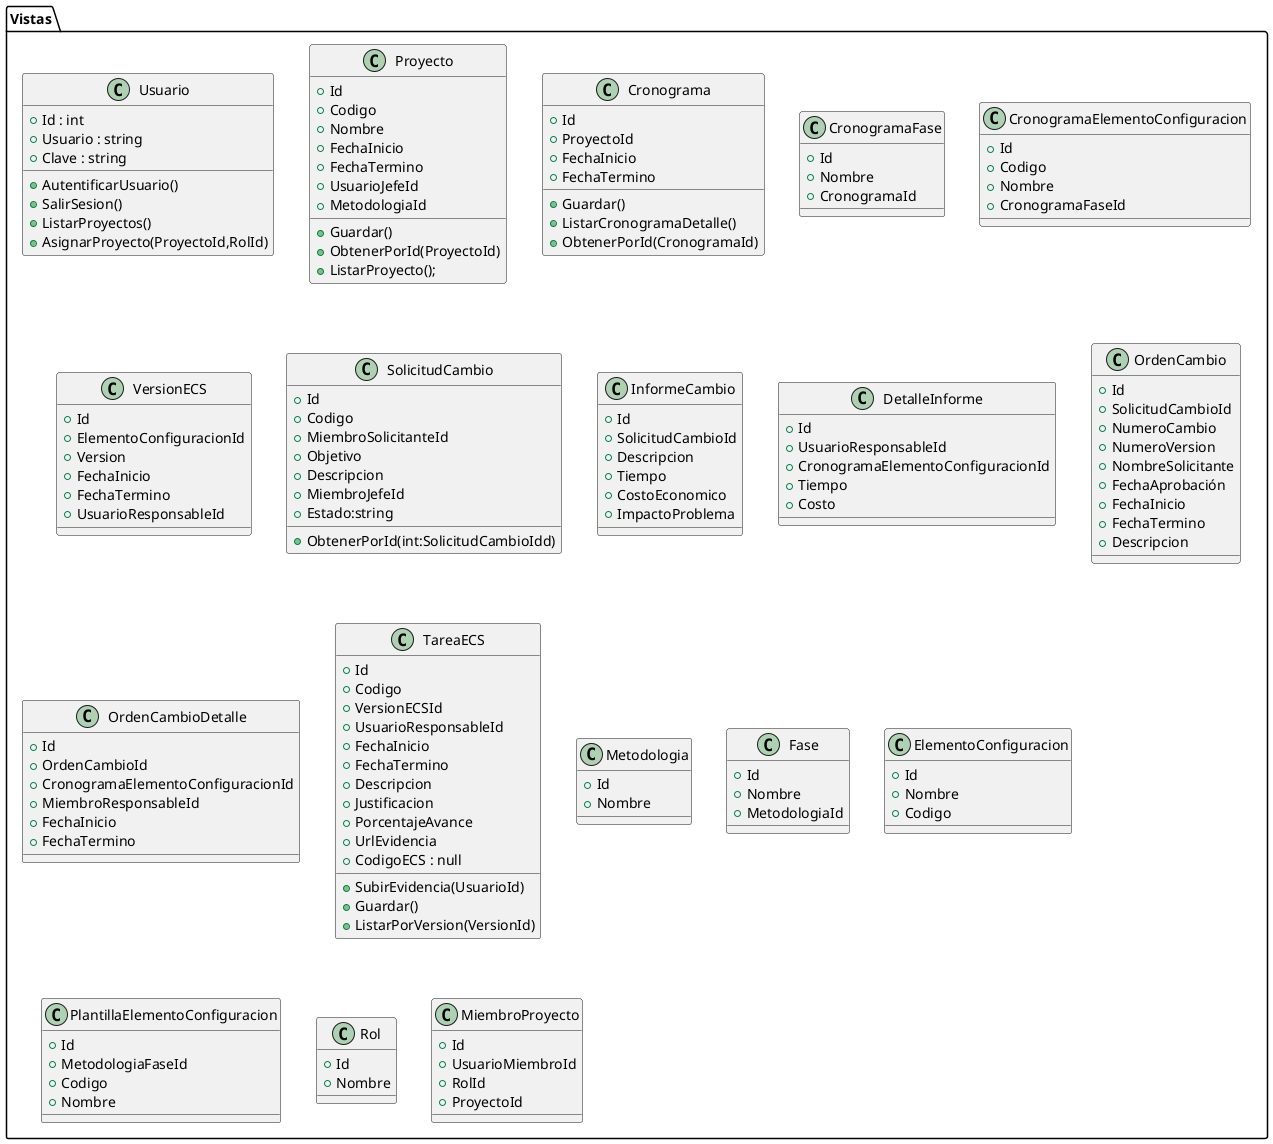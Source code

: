 @startuml vistas


package "Vistas"{
    class Usuario {
    +Id : int
    +Usuario : string
    +Clave : string
    +AutentificarUsuario()
    +SalirSesion()
    +ListarProyectos()
    +AsignarProyecto(ProyectoId,RolId)
    }

    class Proyecto {
        +Id
        +Codigo
        +Nombre
        +FechaInicio
        +FechaTermino
        +UsuarioJefeId
        +MetodologiaId
        +Guardar()
        +ObtenerPorId(ProyectoId)
        +ListarProyecto();
    }


    class Cronograma{
        +Id
        +ProyectoId
        +FechaInicio
        +FechaTermino
        
        +Guardar()
        +ListarCronogramaDetalle()
        +ObtenerPorId(CronogramaId)
    }

    class CronogramaFase{
        +Id
        +Nombre
        +CronogramaId
    }

    class CronogramaElementoConfiguracion{
        +Id
        +Codigo
        +Nombre
        +CronogramaFaseId
    }

    class VersionECS{
        +Id
        +ElementoConfiguracionId
        +Version
        +FechaInicio
        +FechaTermino
        +UsuarioResponsableId
    }



    class SolicitudCambio{
        +Id
        +Codigo
        +MiembroSolicitanteId
        +Objetivo
        +Descripcion
        +MiembroJefeId
        +Estado:string  
        +ObtenerPorId(int:SolicitudCambioIdd)
    }


    class InformeCambio{
        +Id
        +SolicitudCambioId
        +Descripcion
        +Tiempo
        +CostoEconomico
        +ImpactoProblema
    }

    class DetalleInforme {
        +Id
        +UsuarioResponsableId
        +CronogramaElementoConfiguracionId
        +Tiempo
        +Costo
    }


    class OrdenCambio {
        +Id
        +SolicitudCambioId
        +NumeroCambio
        +NumeroVersion
        +NombreSolicitante
        +FechaAprobación
        +FechaInicio
        +FechaTermino
        +Descripcion
    }


    class OrdenCambioDetalle{
        +Id
        +OrdenCambioId
        +CronogramaElementoConfiguracionId
        +MiembroResponsableId
        +FechaInicio
        +FechaTermino
    }

    class TareaECS{
        +Id
        +Codigo
        +VersionECSId
        +UsuarioResponsableId
        +FechaInicio
        +FechaTermino
        +Descripcion
        +Justificacion
        +PorcentajeAvance
        +UrlEvidencia
        +CodigoECS : null
        +SubirEvidencia(UsuarioId)
        +Guardar()
        +ListarPorVersion(VersionId)
    }



    class Metodologia{
        +Id
        +Nombre
    }

    class Fase{
        +Id
        +Nombre
        +MetodologiaId
    }

    class ElementoConfiguracion{
        +Id
        +Nombre
        +Codigo
    }

    class PlantillaElementoConfiguracion{
        +Id
        +MetodologiaFaseId
        +Codigo
        +Nombre
    }



    ' ALEX
    class Rol{
        +Id
        +Nombre
    }


    class MiembroProyecto{
        +Id
        +UsuarioMiembroId
        +RolId
        +ProyectoId
    }
}

@enduml
